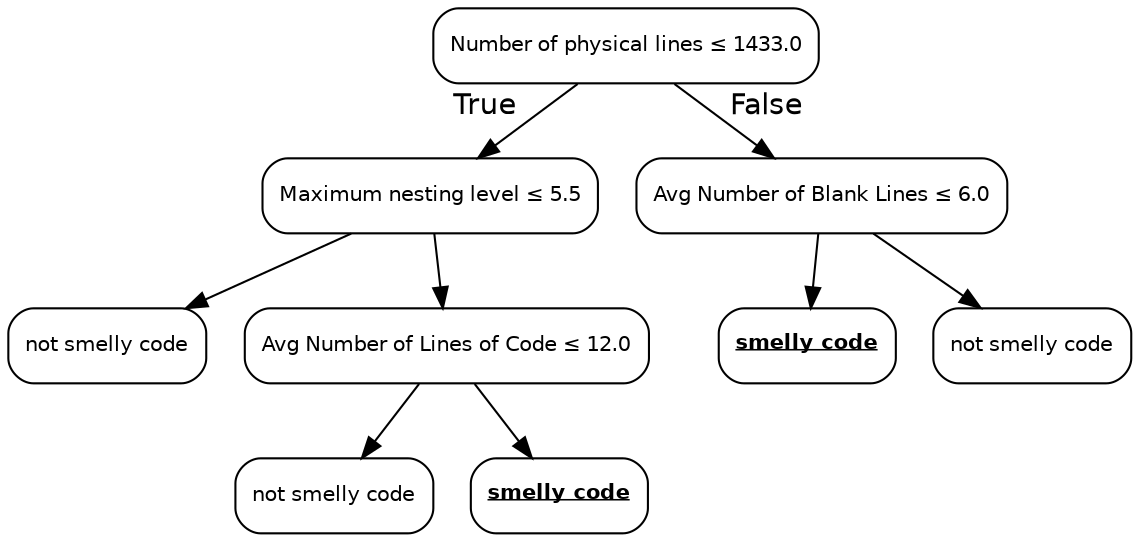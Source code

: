 digraph Tree {
node [color="black", fontname=helvetica, shape=box, style="rounded", width=0.5, fontsize=10];
edge [fontname=helvetica];
0 [label=<Number of physical lines &le; 1433.0>];
1 [label=<Maximum nesting level &le; 5.5>];
0 -> 1  [headlabel="True", labelangle=45, labeldistance="2.5"];
3 [label=<not smelly code>];
1 -> 3;
4 [label=<Avg Number of Lines of Code &le; 12.0>];
1 -> 4;
7 [label=<not smelly code>];
4 -> 7;
8 [label=<<u><b>smelly code</b></u>>];
4 -> 8;
2 [label=<Avg Number of Blank Lines &le; 6.0>];
0 -> 2  [headlabel="False", labelangle="-45", labeldistance="2.5"];
5 [label=<<u><b>smelly code</b></u>>];
2 -> 5;
6 [label=<not smelly code>];
2 -> 6;
}

